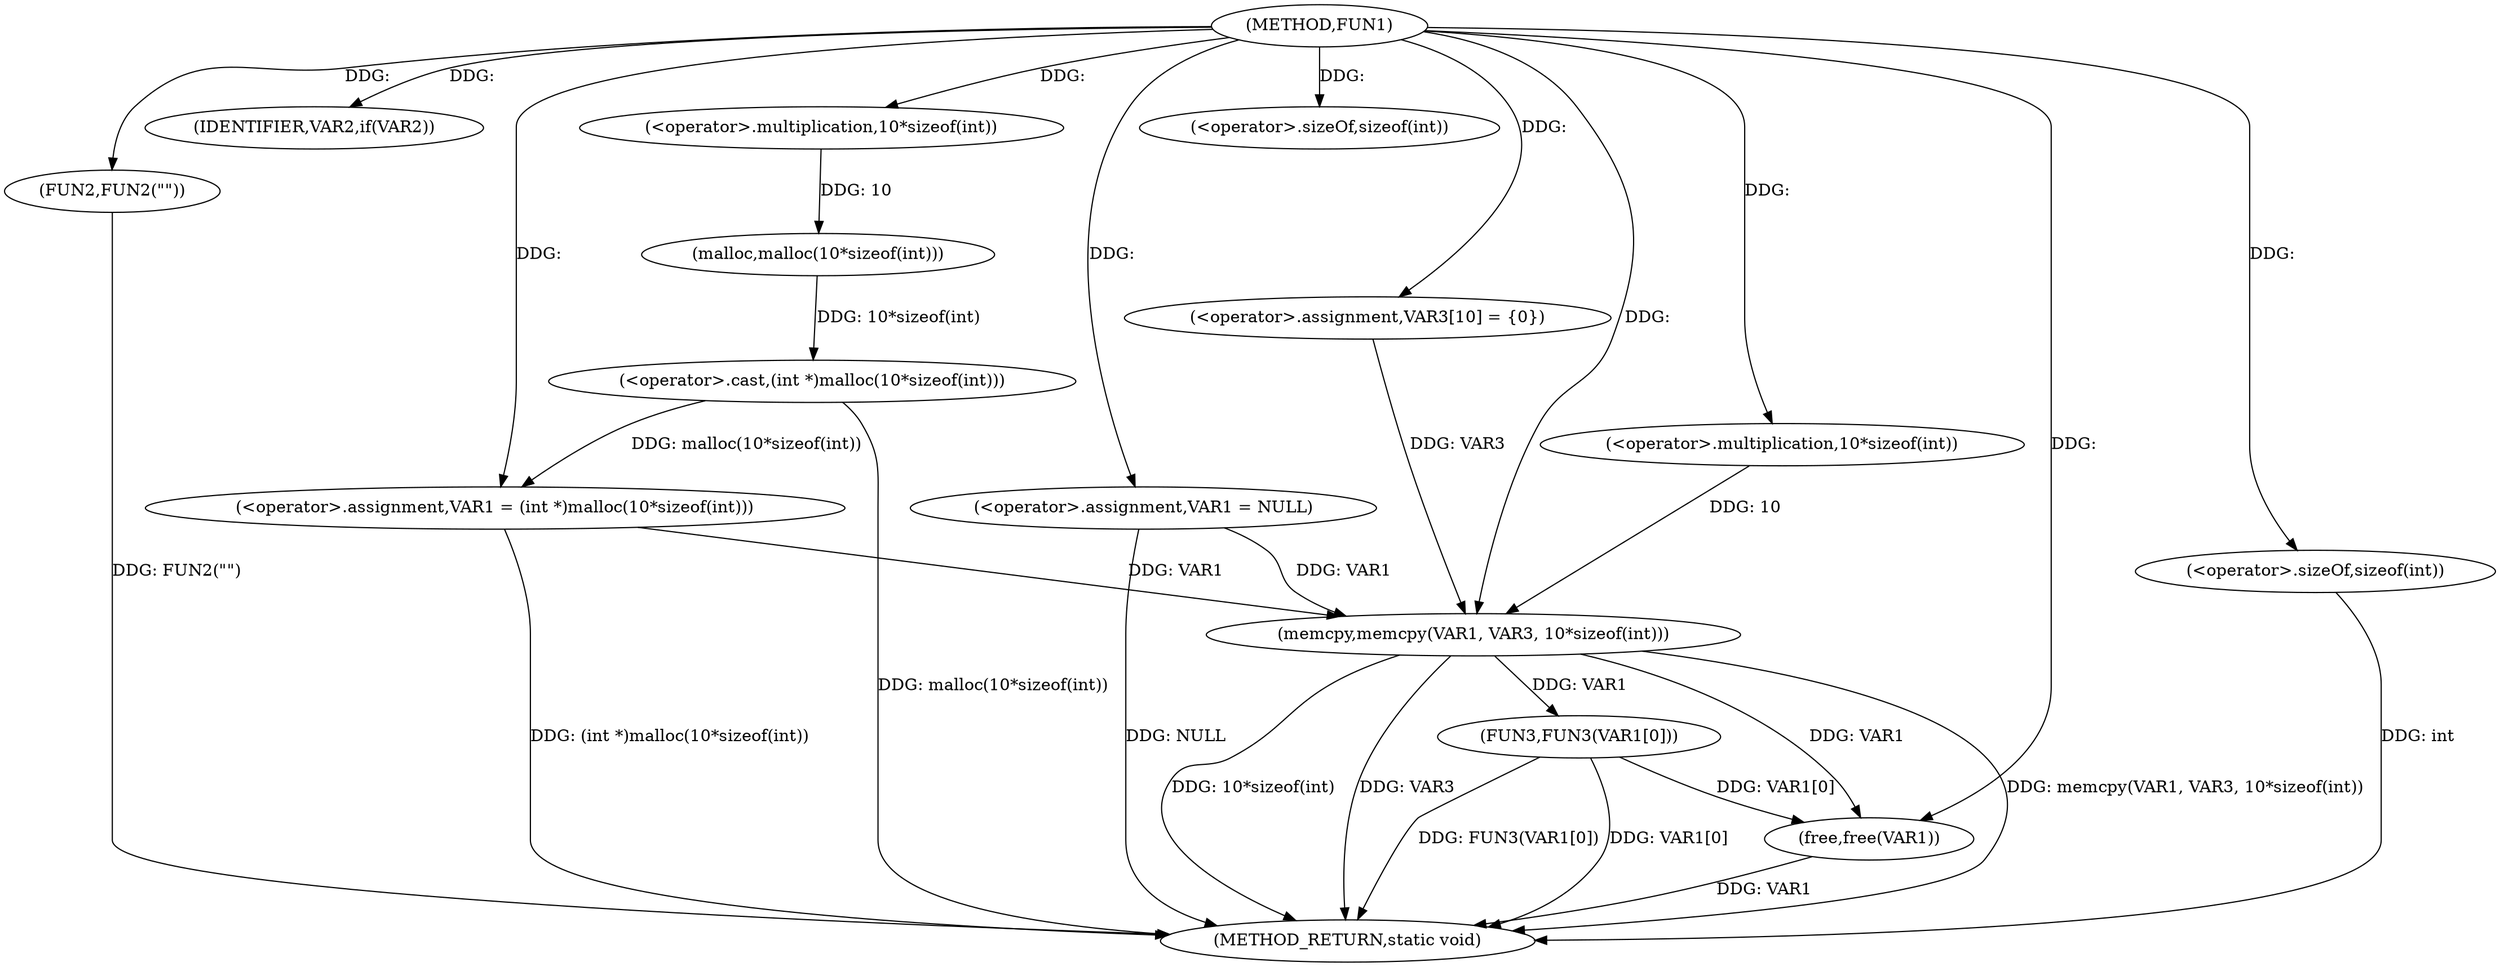 digraph FUN1 {  
"1000100" [label = "(METHOD,FUN1)" ]
"1000139" [label = "(METHOD_RETURN,static void)" ]
"1000103" [label = "(<operator>.assignment,VAR1 = NULL)" ]
"1000107" [label = "(IDENTIFIER,VAR2,if(VAR2))" ]
"1000109" [label = "(FUN2,FUN2(\"\"))" ]
"1000113" [label = "(<operator>.assignment,VAR1 = (int *)malloc(10*sizeof(int)))" ]
"1000115" [label = "(<operator>.cast,(int *)malloc(10*sizeof(int)))" ]
"1000117" [label = "(malloc,malloc(10*sizeof(int)))" ]
"1000118" [label = "(<operator>.multiplication,10*sizeof(int))" ]
"1000120" [label = "(<operator>.sizeOf,sizeof(int))" ]
"1000124" [label = "(<operator>.assignment,VAR3[10] = {0})" ]
"1000126" [label = "(memcpy,memcpy(VAR1, VAR3, 10*sizeof(int)))" ]
"1000129" [label = "(<operator>.multiplication,10*sizeof(int))" ]
"1000131" [label = "(<operator>.sizeOf,sizeof(int))" ]
"1000133" [label = "(FUN3,FUN3(VAR1[0]))" ]
"1000137" [label = "(free,free(VAR1))" ]
  "1000115" -> "1000139"  [ label = "DDG: malloc(10*sizeof(int))"] 
  "1000126" -> "1000139"  [ label = "DDG: memcpy(VAR1, VAR3, 10*sizeof(int))"] 
  "1000103" -> "1000139"  [ label = "DDG: NULL"] 
  "1000131" -> "1000139"  [ label = "DDG: int"] 
  "1000113" -> "1000139"  [ label = "DDG: (int *)malloc(10*sizeof(int))"] 
  "1000133" -> "1000139"  [ label = "DDG: FUN3(VAR1[0])"] 
  "1000126" -> "1000139"  [ label = "DDG: 10*sizeof(int)"] 
  "1000133" -> "1000139"  [ label = "DDG: VAR1[0]"] 
  "1000126" -> "1000139"  [ label = "DDG: VAR3"] 
  "1000137" -> "1000139"  [ label = "DDG: VAR1"] 
  "1000109" -> "1000139"  [ label = "DDG: FUN2(\"\")"] 
  "1000100" -> "1000103"  [ label = "DDG: "] 
  "1000100" -> "1000107"  [ label = "DDG: "] 
  "1000100" -> "1000109"  [ label = "DDG: "] 
  "1000115" -> "1000113"  [ label = "DDG: malloc(10*sizeof(int))"] 
  "1000100" -> "1000113"  [ label = "DDG: "] 
  "1000117" -> "1000115"  [ label = "DDG: 10*sizeof(int)"] 
  "1000118" -> "1000117"  [ label = "DDG: 10"] 
  "1000100" -> "1000118"  [ label = "DDG: "] 
  "1000100" -> "1000120"  [ label = "DDG: "] 
  "1000100" -> "1000124"  [ label = "DDG: "] 
  "1000103" -> "1000126"  [ label = "DDG: VAR1"] 
  "1000113" -> "1000126"  [ label = "DDG: VAR1"] 
  "1000100" -> "1000126"  [ label = "DDG: "] 
  "1000124" -> "1000126"  [ label = "DDG: VAR3"] 
  "1000129" -> "1000126"  [ label = "DDG: 10"] 
  "1000100" -> "1000129"  [ label = "DDG: "] 
  "1000100" -> "1000131"  [ label = "DDG: "] 
  "1000126" -> "1000133"  [ label = "DDG: VAR1"] 
  "1000133" -> "1000137"  [ label = "DDG: VAR1[0]"] 
  "1000126" -> "1000137"  [ label = "DDG: VAR1"] 
  "1000100" -> "1000137"  [ label = "DDG: "] 
}
